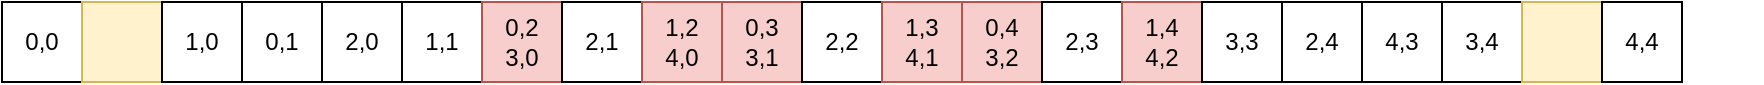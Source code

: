 <mxfile version="23.1.1" type="github">
  <diagram name="第 1 页" id="G22Xw83PZYiy6D8dXIj6">
    <mxGraphModel dx="1434" dy="762" grid="1" gridSize="10" guides="1" tooltips="1" connect="1" arrows="1" fold="1" page="1" pageScale="1" pageWidth="827" pageHeight="1169" math="0" shadow="0">
      <root>
        <mxCell id="0" />
        <mxCell id="1" parent="0" />
        <mxCell id="SYFAyWg3yGaJ7LErzSye-24" value="" style="group" vertex="1" connectable="0" parent="1">
          <mxGeometry x="180" y="200" width="880" height="40" as="geometry" />
        </mxCell>
        <mxCell id="SYFAyWg3yGaJ7LErzSye-2" value="0,0" style="rounded=0;whiteSpace=wrap;html=1;" vertex="1" parent="SYFAyWg3yGaJ7LErzSye-24">
          <mxGeometry width="40" height="40" as="geometry" />
        </mxCell>
        <mxCell id="SYFAyWg3yGaJ7LErzSye-3" value="" style="rounded=0;whiteSpace=wrap;html=1;fillColor=#fff2cc;strokeColor=#d6b656;" vertex="1" parent="SYFAyWg3yGaJ7LErzSye-24">
          <mxGeometry x="40" width="40" height="40" as="geometry" />
        </mxCell>
        <mxCell id="SYFAyWg3yGaJ7LErzSye-4" value="1,0" style="rounded=0;whiteSpace=wrap;html=1;" vertex="1" parent="SYFAyWg3yGaJ7LErzSye-24">
          <mxGeometry x="80" width="40" height="40" as="geometry" />
        </mxCell>
        <mxCell id="SYFAyWg3yGaJ7LErzSye-5" value="0,1" style="rounded=0;whiteSpace=wrap;html=1;" vertex="1" parent="SYFAyWg3yGaJ7LErzSye-24">
          <mxGeometry x="120" width="40" height="40" as="geometry" />
        </mxCell>
        <mxCell id="SYFAyWg3yGaJ7LErzSye-6" value="2,0" style="rounded=0;whiteSpace=wrap;html=1;" vertex="1" parent="SYFAyWg3yGaJ7LErzSye-24">
          <mxGeometry x="160" width="40" height="40" as="geometry" />
        </mxCell>
        <mxCell id="SYFAyWg3yGaJ7LErzSye-7" value="1,1" style="rounded=0;whiteSpace=wrap;html=1;" vertex="1" parent="SYFAyWg3yGaJ7LErzSye-24">
          <mxGeometry x="200" width="40" height="40" as="geometry" />
        </mxCell>
        <mxCell id="SYFAyWg3yGaJ7LErzSye-8" value="0,2&lt;br&gt;3,0" style="rounded=0;whiteSpace=wrap;html=1;fillColor=#f8cecc;strokeColor=#b85450;" vertex="1" parent="SYFAyWg3yGaJ7LErzSye-24">
          <mxGeometry x="240" width="40" height="40" as="geometry" />
        </mxCell>
        <mxCell id="SYFAyWg3yGaJ7LErzSye-9" value="2,1" style="rounded=0;whiteSpace=wrap;html=1;" vertex="1" parent="SYFAyWg3yGaJ7LErzSye-24">
          <mxGeometry x="280" width="40" height="40" as="geometry" />
        </mxCell>
        <mxCell id="SYFAyWg3yGaJ7LErzSye-10" value="1,2&lt;br&gt;4,0" style="rounded=0;whiteSpace=wrap;html=1;fillColor=#f8cecc;strokeColor=#b85450;" vertex="1" parent="SYFAyWg3yGaJ7LErzSye-24">
          <mxGeometry x="320" width="40" height="40" as="geometry" />
        </mxCell>
        <mxCell id="SYFAyWg3yGaJ7LErzSye-11" value="0,3&lt;br&gt;3,1" style="rounded=0;whiteSpace=wrap;html=1;fillColor=#f8cecc;strokeColor=#b85450;" vertex="1" parent="SYFAyWg3yGaJ7LErzSye-24">
          <mxGeometry x="360" width="40" height="40" as="geometry" />
        </mxCell>
        <mxCell id="SYFAyWg3yGaJ7LErzSye-12" value="2,2" style="rounded=0;whiteSpace=wrap;html=1;" vertex="1" parent="SYFAyWg3yGaJ7LErzSye-24">
          <mxGeometry x="400" width="40" height="40" as="geometry" />
        </mxCell>
        <mxCell id="SYFAyWg3yGaJ7LErzSye-13" value="1,3&lt;br&gt;4,1" style="rounded=0;whiteSpace=wrap;html=1;fillColor=#f8cecc;strokeColor=#b85450;" vertex="1" parent="SYFAyWg3yGaJ7LErzSye-24">
          <mxGeometry x="440" width="40" height="40" as="geometry" />
        </mxCell>
        <mxCell id="SYFAyWg3yGaJ7LErzSye-14" value="0,4&lt;br&gt;3,2" style="rounded=0;whiteSpace=wrap;html=1;fillColor=#f8cecc;strokeColor=#b85450;" vertex="1" parent="SYFAyWg3yGaJ7LErzSye-24">
          <mxGeometry x="480" width="40" height="40" as="geometry" />
        </mxCell>
        <mxCell id="SYFAyWg3yGaJ7LErzSye-15" value="2,3" style="rounded=0;whiteSpace=wrap;html=1;" vertex="1" parent="SYFAyWg3yGaJ7LErzSye-24">
          <mxGeometry x="520" width="40" height="40" as="geometry" />
        </mxCell>
        <mxCell id="SYFAyWg3yGaJ7LErzSye-16" value="1,4&lt;br&gt;4,2" style="rounded=0;whiteSpace=wrap;html=1;fillColor=#f8cecc;strokeColor=#b85450;" vertex="1" parent="SYFAyWg3yGaJ7LErzSye-24">
          <mxGeometry x="560" width="40" height="40" as="geometry" />
        </mxCell>
        <mxCell id="SYFAyWg3yGaJ7LErzSye-17" value="3,3" style="rounded=0;whiteSpace=wrap;html=1;" vertex="1" parent="SYFAyWg3yGaJ7LErzSye-24">
          <mxGeometry x="600" width="40" height="40" as="geometry" />
        </mxCell>
        <mxCell id="SYFAyWg3yGaJ7LErzSye-18" value="2,4" style="rounded=0;whiteSpace=wrap;html=1;" vertex="1" parent="SYFAyWg3yGaJ7LErzSye-24">
          <mxGeometry x="640" width="40" height="40" as="geometry" />
        </mxCell>
        <mxCell id="SYFAyWg3yGaJ7LErzSye-19" value="4,3" style="rounded=0;whiteSpace=wrap;html=1;" vertex="1" parent="SYFAyWg3yGaJ7LErzSye-24">
          <mxGeometry x="680" width="40" height="40" as="geometry" />
        </mxCell>
        <mxCell id="SYFAyWg3yGaJ7LErzSye-20" value="3,4" style="rounded=0;whiteSpace=wrap;html=1;" vertex="1" parent="SYFAyWg3yGaJ7LErzSye-24">
          <mxGeometry x="720" width="40" height="40" as="geometry" />
        </mxCell>
        <mxCell id="SYFAyWg3yGaJ7LErzSye-21" value="" style="rounded=0;whiteSpace=wrap;html=1;fillColor=#fff2cc;strokeColor=#d6b656;" vertex="1" parent="SYFAyWg3yGaJ7LErzSye-24">
          <mxGeometry x="760" width="40" height="40" as="geometry" />
        </mxCell>
        <mxCell id="SYFAyWg3yGaJ7LErzSye-22" value="4,4" style="rounded=0;whiteSpace=wrap;html=1;" vertex="1" parent="SYFAyWg3yGaJ7LErzSye-24">
          <mxGeometry x="800" width="40" height="40" as="geometry" />
        </mxCell>
      </root>
    </mxGraphModel>
  </diagram>
</mxfile>
